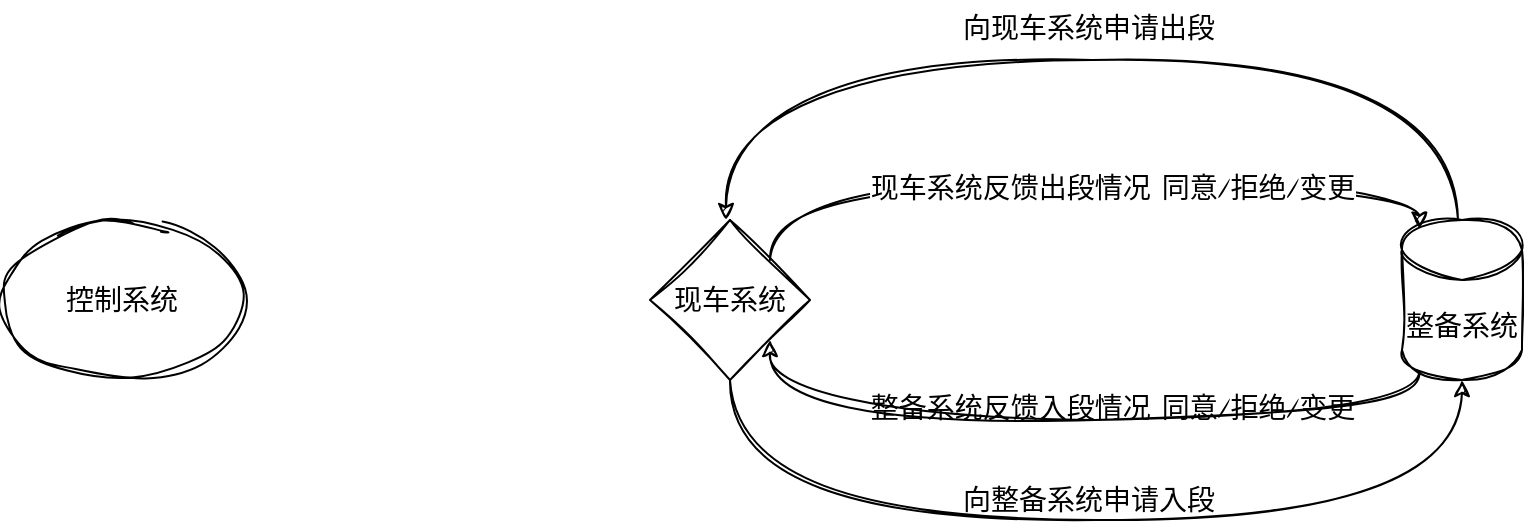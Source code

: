 <mxfile version="27.1.4">
  <diagram name="第 1 页" id="pdbkUpA1Ni167gCyzPzv">
    <mxGraphModel dx="1034" dy="544" grid="1" gridSize="10" guides="1" tooltips="1" connect="1" arrows="1" fold="1" page="1" pageScale="1" pageWidth="827" pageHeight="1169" math="0" shadow="0">
      <root>
        <mxCell id="0" />
        <mxCell id="1" parent="0" />
        <mxCell id="t8SZyLStU0knfUyTRFXL-2" value="现车系统" style="rhombus;whiteSpace=wrap;html=1;sketch=1;curveFitting=1;jiggle=2;labelBackgroundColor=none;rounded=0;fontSize=14;" parent="1" vertex="1">
          <mxGeometry x="334" y="240" width="80" height="80" as="geometry" />
        </mxCell>
        <mxCell id="t8SZyLStU0knfUyTRFXL-33" style="edgeStyle=orthogonalEdgeStyle;rounded=0;orthogonalLoop=1;jettySize=auto;html=1;entryX=0.5;entryY=0;entryDx=0;entryDy=0;fontColor=default;sketch=1;curveFitting=1;jiggle=2;curved=1;labelBackgroundColor=none;fontSize=14;" parent="1" edge="1">
          <mxGeometry relative="1" as="geometry">
            <mxPoint x="738" y="240" as="sourcePoint" />
            <mxPoint x="372" y="240" as="targetPoint" />
            <Array as="points">
              <mxPoint x="738" y="160" />
              <mxPoint x="372" y="160" />
            </Array>
          </mxGeometry>
        </mxCell>
        <mxCell id="t8SZyLStU0knfUyTRFXL-35" value="" style="edgeLabel;html=1;align=center;verticalAlign=middle;resizable=0;points=[];fontFamily=Helvetica;fontSize=14;labelBackgroundColor=none;sketch=1;curveFitting=1;jiggle=2;rounded=0;" parent="t8SZyLStU0knfUyTRFXL-33" vertex="1" connectable="0">
          <mxGeometry x="0.003" y="-1" relative="1" as="geometry">
            <mxPoint as="offset" />
          </mxGeometry>
        </mxCell>
        <mxCell id="t8SZyLStU0knfUyTRFXL-36" value="" style="edgeLabel;html=1;align=center;verticalAlign=middle;resizable=0;points=[];fontFamily=Helvetica;fontSize=14;labelBackgroundColor=none;sketch=1;curveFitting=1;jiggle=2;rounded=0;" parent="t8SZyLStU0knfUyTRFXL-33" vertex="1" connectable="0">
          <mxGeometry x="0.111" y="-1" relative="1" as="geometry">
            <mxPoint as="offset" />
          </mxGeometry>
        </mxCell>
        <mxCell id="t8SZyLStU0knfUyTRFXL-64" style="edgeStyle=orthogonalEdgeStyle;shape=connector;curved=1;rounded=0;sketch=1;hachureGap=4;jiggle=2;curveFitting=1;orthogonalLoop=1;jettySize=auto;html=1;exitX=0.145;exitY=1;exitDx=0;exitDy=-4.35;exitPerimeter=0;entryX=1;entryY=1;entryDx=0;entryDy=0;strokeColor=default;align=center;verticalAlign=middle;fontFamily=Architects Daughter;fontSource=https%3A%2F%2Ffonts.googleapis.com%2Fcss%3Ffamily%3DArchitects%2BDaughter;fontSize=11;fontColor=default;labelBackgroundColor=default;endArrow=classic;" parent="1" source="t8SZyLStU0knfUyTRFXL-3" target="t8SZyLStU0knfUyTRFXL-2" edge="1">
          <mxGeometry relative="1" as="geometry">
            <Array as="points">
              <mxPoint x="719" y="340" />
              <mxPoint x="394" y="340" />
            </Array>
          </mxGeometry>
        </mxCell>
        <mxCell id="t8SZyLStU0knfUyTRFXL-3" value="整备系统" style="shape=cylinder3;whiteSpace=wrap;html=1;boundedLbl=1;backgroundOutline=1;size=15;sketch=1;curveFitting=1;jiggle=2;labelBackgroundColor=none;rounded=0;fontSize=14;" parent="1" vertex="1">
          <mxGeometry x="710" y="240" width="60" height="80" as="geometry" />
        </mxCell>
        <mxCell id="t8SZyLStU0knfUyTRFXL-4" value="控制系统" style="ellipse;whiteSpace=wrap;html=1;sketch=1;curveFitting=1;jiggle=2;labelBackgroundColor=none;rounded=0;fontSize=14;" parent="1" vertex="1">
          <mxGeometry x="10" y="240" width="120" height="80" as="geometry" />
        </mxCell>
        <mxCell id="t8SZyLStU0knfUyTRFXL-24" style="edgeStyle=orthogonalEdgeStyle;shape=connector;curved=1;rounded=0;sketch=1;jiggle=2;curveFitting=1;orthogonalLoop=1;jettySize=auto;html=1;entryX=0.5;entryY=1;entryDx=0;entryDy=0;entryPerimeter=0;align=center;verticalAlign=middle;fontFamily=Helvetica;fontSize=14;fontColor=default;labelBackgroundColor=none;endArrow=classic;" parent="1" source="t8SZyLStU0knfUyTRFXL-2" target="t8SZyLStU0knfUyTRFXL-3" edge="1">
          <mxGeometry relative="1" as="geometry">
            <Array as="points">
              <mxPoint x="374" y="390" />
              <mxPoint x="740" y="390" />
            </Array>
          </mxGeometry>
        </mxCell>
        <mxCell id="t8SZyLStU0knfUyTRFXL-27" value="向&lt;span style=&quot;background-color: transparent; color: light-dark(rgb(0, 0, 0), rgb(255, 255, 255));&quot;&gt;整备系统申请入段&lt;/span&gt;" style="edgeLabel;html=1;align=center;verticalAlign=middle;resizable=0;points=[];fontFamily=Helvetica;fontSize=14;labelBackgroundColor=none;sketch=1;curveFitting=1;jiggle=2;rounded=0;" parent="t8SZyLStU0knfUyTRFXL-24" vertex="1" connectable="0">
          <mxGeometry x="-0.062" y="-3" relative="1" as="geometry">
            <mxPoint x="11" y="-13" as="offset" />
          </mxGeometry>
        </mxCell>
        <mxCell id="t8SZyLStU0knfUyTRFXL-39" value="向现车系统申请出段" style="text;html=1;align=center;verticalAlign=middle;resizable=0;points=[];autosize=1;strokeColor=none;fillColor=none;fontFamily=Architects Daughter;fontSource=https%3A%2F%2Ffonts.googleapis.com%2Fcss%3Ffamily%3DArchitects%2BDaughter;fontSize=14;" parent="1" vertex="1">
          <mxGeometry x="478" y="130" width="150" height="30" as="geometry" />
        </mxCell>
        <mxCell id="t8SZyLStU0knfUyTRFXL-49" value="整备系统反馈入段情况 同意/拒绝/变更" style="text;html=1;align=center;verticalAlign=middle;resizable=0;points=[];autosize=1;strokeColor=none;fillColor=none;fontFamily=Architects Daughter;fontSource=https%3A%2F%2Ffonts.googleapis.com%2Fcss%3Ffamily%3DArchitects%2BDaughter;fontSize=14;" parent="1" vertex="1">
          <mxGeometry x="430" y="320" width="270" height="30" as="geometry" />
        </mxCell>
        <mxCell id="t8SZyLStU0knfUyTRFXL-58" style="edgeStyle=orthogonalEdgeStyle;shape=connector;curved=1;rounded=0;sketch=1;hachureGap=4;jiggle=2;curveFitting=1;orthogonalLoop=1;jettySize=auto;html=1;exitX=1;exitY=0;exitDx=0;exitDy=0;entryX=0.145;entryY=0;entryDx=0;entryDy=4.35;entryPerimeter=0;strokeColor=default;align=center;verticalAlign=middle;fontFamily=Architects Daughter;fontSource=https%3A%2F%2Ffonts.googleapis.com%2Fcss%3Ffamily%3DArchitects%2BDaughter;fontSize=14;fontColor=default;labelBackgroundColor=default;endArrow=classic;" parent="1" source="t8SZyLStU0knfUyTRFXL-2" target="t8SZyLStU0knfUyTRFXL-3" edge="1">
          <mxGeometry relative="1" as="geometry">
            <Array as="points">
              <mxPoint x="394" y="220" />
              <mxPoint x="719" y="220" />
            </Array>
          </mxGeometry>
        </mxCell>
        <mxCell id="t8SZyLStU0knfUyTRFXL-61" value="现车系统反馈出段情况 同意/拒绝/变更" style="text;html=1;align=center;verticalAlign=middle;resizable=0;points=[];autosize=1;strokeColor=none;fillColor=none;fontFamily=Architects Daughter;fontSource=https%3A%2F%2Ffonts.googleapis.com%2Fcss%3Ffamily%3DArchitects%2BDaughter;fontSize=14;fontColor=default;labelBackgroundColor=default;" parent="1" vertex="1">
          <mxGeometry x="430" y="210" width="270" height="30" as="geometry" />
        </mxCell>
      </root>
    </mxGraphModel>
  </diagram>
</mxfile>
